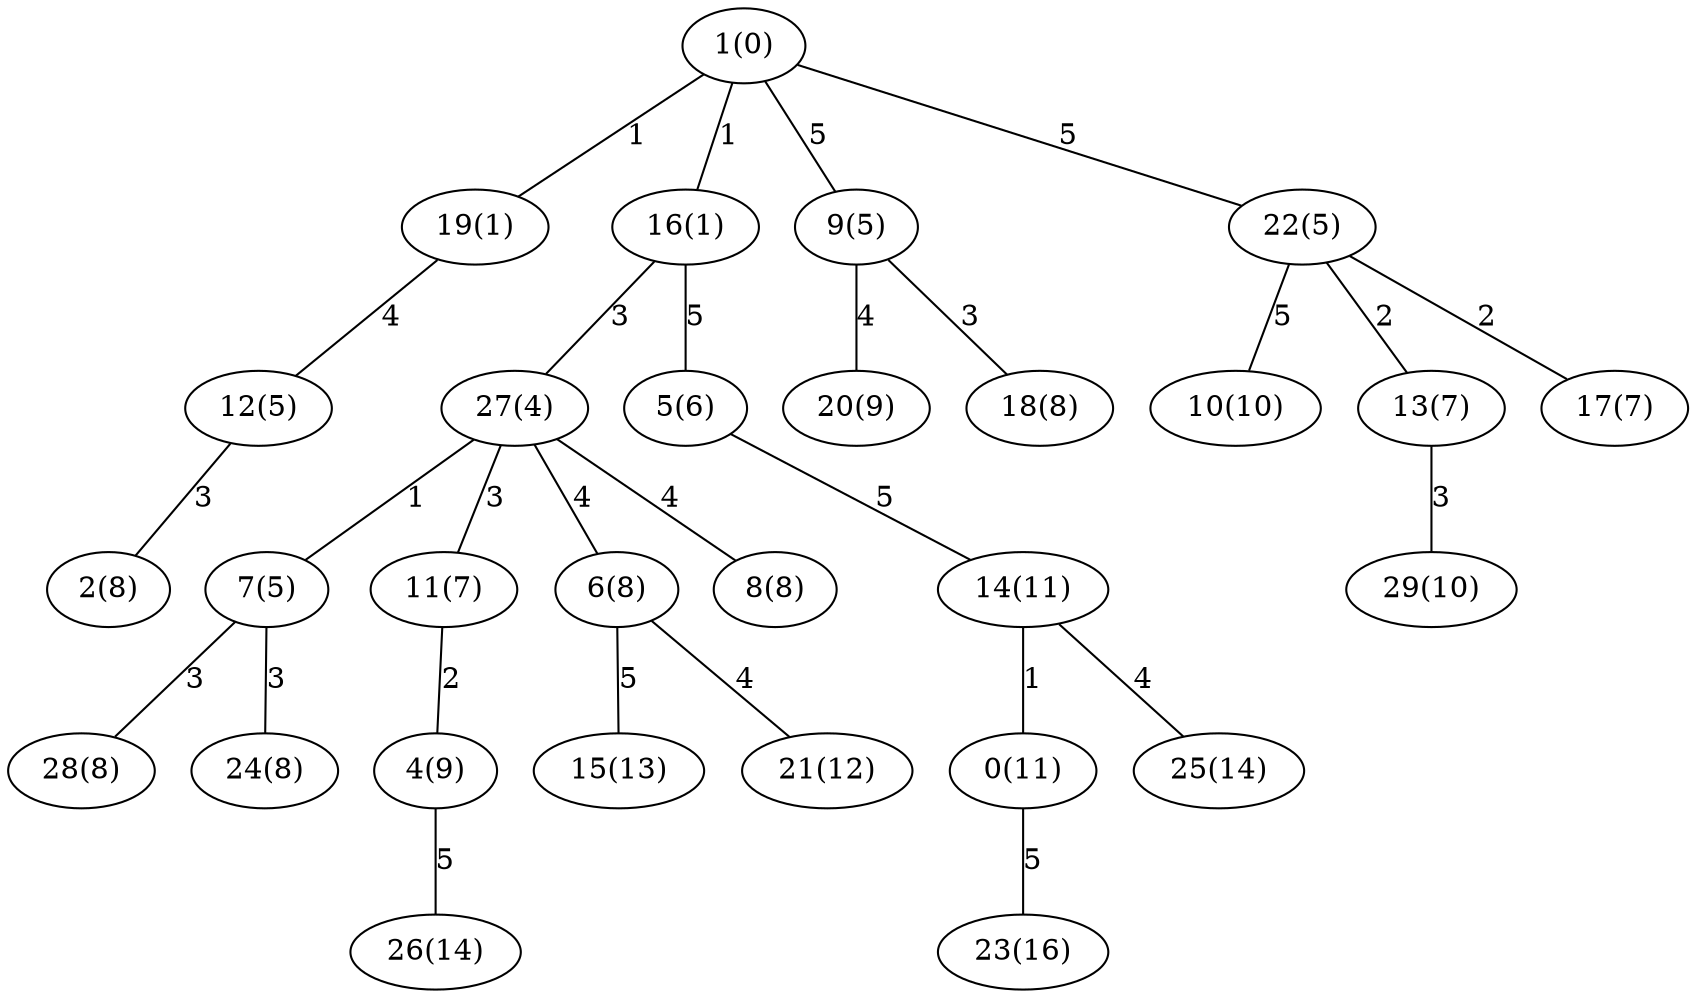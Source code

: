 graph{
   20 [label="20(9)"];
   0 [label="0(11)"];
   27 [label="27(4)"];
   14 [label="14(11)"];
   10 [label="10(10)"];
   23 [label="23(16)"];
   5 [label="5(6)"];
   4 [label="4(9)"];
   13 [label="13(7)"];
   7 [label="7(5)"];
   29 [label="29(10)"];
   1 [label="1(0)"];
   19 [label="19(1)"];
   17 [label="17(7)"];
   11 [label="11(7)"];
   15 [label="15(13)"];
   16 [label="16(1)"];
   26 [label="26(14)"];
   9 [label="9(5)"];
   2 [label="2(8)"];
   6 [label="6(8)"];
   21 [label="21(12)"];
   28 [label="28(8)"];
   22 [label="22(5)"];
   8 [label="8(8)"];
   12 [label="12(5)"];
   24 [label="24(8)"];
   18 [label="18(8)"];
   25 [label="25(14)"];
   9 -- 18 [label="3"];
   14 -- 25 [label="4"];
   19 -- 12 [label="4"];
   7 -- 24 [label="3"];
   9 -- 20 [label="4"];
   14 -- 0 [label="1"];
   16 -- 27 [label="3"];
   5 -- 14 [label="5"];
   22 -- 10 [label="5"];
   0 -- 23 [label="5"];
   16 -- 5 [label="5"];
   11 -- 4 [label="2"];
   1 -- 19 [label="1"];
   22 -- 13 [label="2"];
   27 -- 7 [label="1"];
   13 -- 29 [label="3"];
   1 -- 9 [label="5"];
   22 -- 17 [label="2"];
   27 -- 11 [label="3"];
   6 -- 15 [label="5"];
   4 -- 26 [label="5"];
   1 -- 22 [label="5"];
   1 -- 16 [label="1"];
   12 -- 2 [label="3"];
   27 -- 6 [label="4"];
   6 -- 21 [label="4"];
   7 -- 28 [label="3"];
   27 -- 8 [label="4"];
}